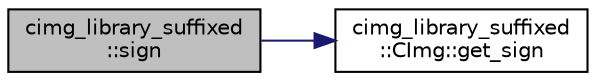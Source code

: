 digraph "cimg_library_suffixed::sign"
{
  edge [fontname="Helvetica",fontsize="10",labelfontname="Helvetica",labelfontsize="10"];
  node [fontname="Helvetica",fontsize="10",shape=record];
  rankdir="LR";
  Node143 [label="cimg_library_suffixed\l::sign",height=0.2,width=0.4,color="black", fillcolor="grey75", style="filled", fontcolor="black"];
  Node143 -> Node144 [color="midnightblue",fontsize="10",style="solid",fontname="Helvetica"];
  Node144 [label="cimg_library_suffixed\l::CImg::get_sign",height=0.2,width=0.4,color="black", fillcolor="white", style="filled",URL="$structcimg__library__suffixed_1_1_c_img.html#a370326a6ce24161bc1d82fb32acc9d2b",tooltip="Compute the sign of each pixel value . "];
}
